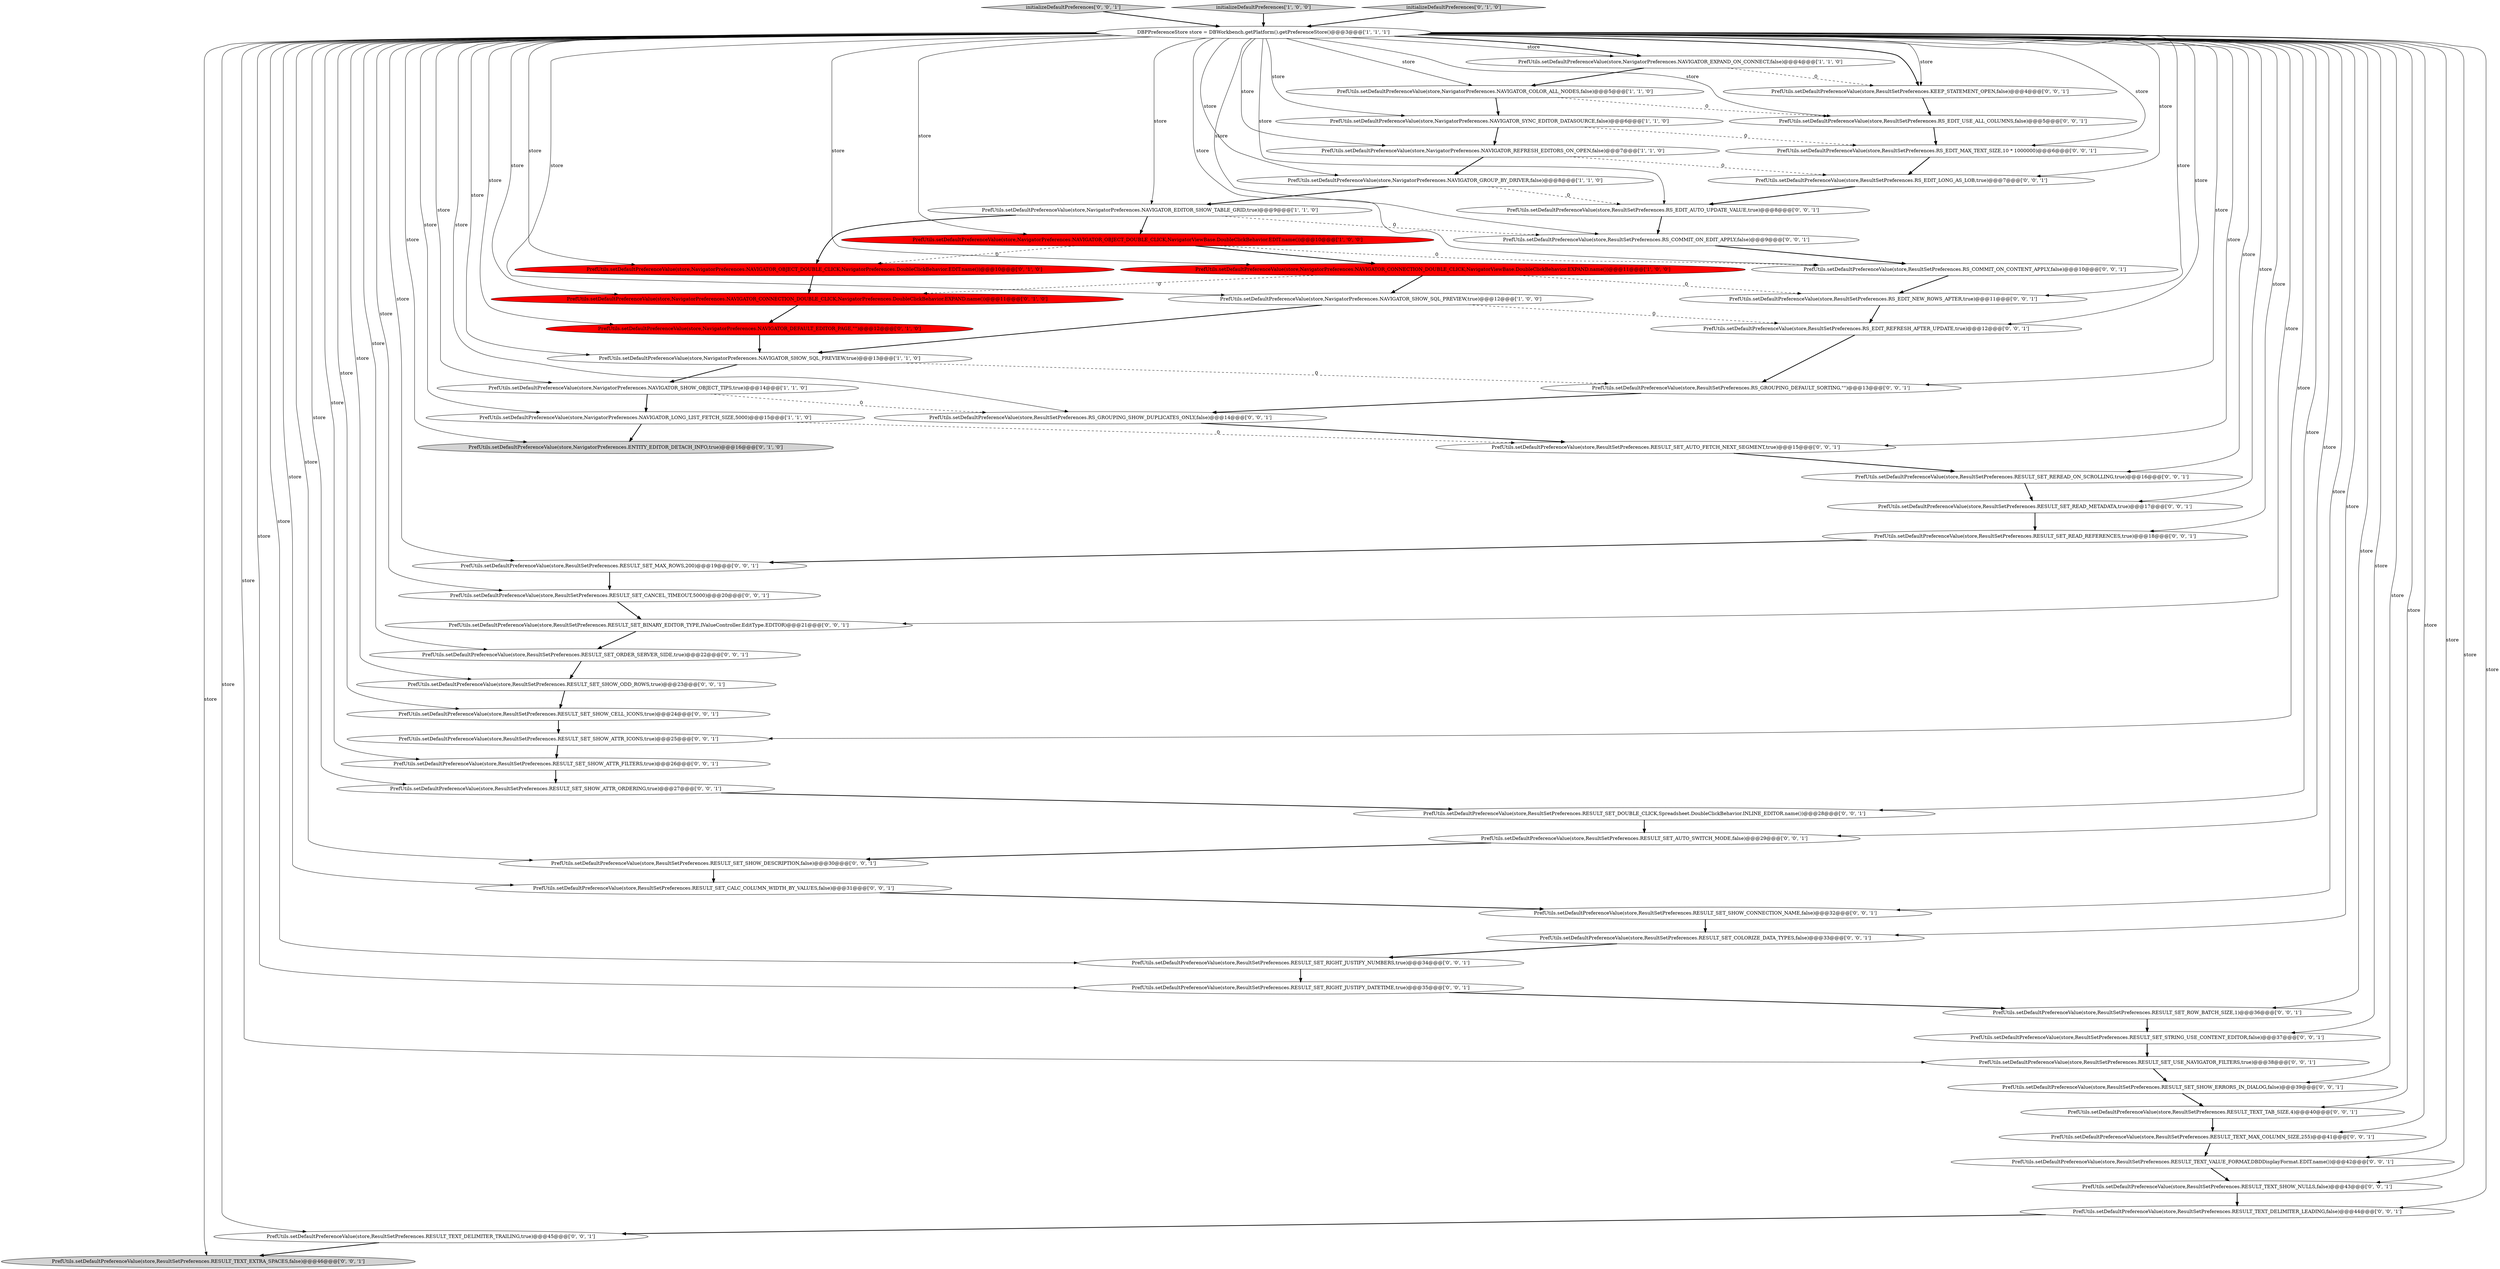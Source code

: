 digraph {
42 [style = filled, label = "PrefUtils.setDefaultPreferenceValue(store,ResultSetPreferences.RESULT_SET_RIGHT_JUSTIFY_NUMBERS,true)@@@34@@@['0', '0', '1']", fillcolor = white, shape = ellipse image = "AAA0AAABBB3BBB"];
2 [style = filled, label = "PrefUtils.setDefaultPreferenceValue(store,NavigatorPreferences.NAVIGATOR_GROUP_BY_DRIVER,false)@@@8@@@['1', '1', '0']", fillcolor = white, shape = ellipse image = "AAA0AAABBB1BBB"];
8 [style = filled, label = "DBPPreferenceStore store = DBWorkbench.getPlatform().getPreferenceStore()@@@3@@@['1', '1', '1']", fillcolor = white, shape = ellipse image = "AAA0AAABBB1BBB"];
27 [style = filled, label = "PrefUtils.setDefaultPreferenceValue(store,ResultSetPreferences.RESULT_TEXT_TAB_SIZE,4)@@@40@@@['0', '0', '1']", fillcolor = white, shape = ellipse image = "AAA0AAABBB3BBB"];
28 [style = filled, label = "PrefUtils.setDefaultPreferenceValue(store,ResultSetPreferences.RS_EDIT_REFRESH_AFTER_UPDATE,true)@@@12@@@['0', '0', '1']", fillcolor = white, shape = ellipse image = "AAA0AAABBB3BBB"];
35 [style = filled, label = "PrefUtils.setDefaultPreferenceValue(store,ResultSetPreferences.RS_GROUPING_DEFAULT_SORTING,\"\")@@@13@@@['0', '0', '1']", fillcolor = white, shape = ellipse image = "AAA0AAABBB3BBB"];
55 [style = filled, label = "initializeDefaultPreferences['0', '0', '1']", fillcolor = lightgray, shape = diamond image = "AAA0AAABBB3BBB"];
38 [style = filled, label = "PrefUtils.setDefaultPreferenceValue(store,ResultSetPreferences.RESULT_SET_COLORIZE_DATA_TYPES,false)@@@33@@@['0', '0', '1']", fillcolor = white, shape = ellipse image = "AAA0AAABBB3BBB"];
22 [style = filled, label = "PrefUtils.setDefaultPreferenceValue(store,ResultSetPreferences.RS_GROUPING_SHOW_DUPLICATES_ONLY,false)@@@14@@@['0', '0', '1']", fillcolor = white, shape = ellipse image = "AAA0AAABBB3BBB"];
9 [style = filled, label = "PrefUtils.setDefaultPreferenceValue(store,NavigatorPreferences.NAVIGATOR_SYNC_EDITOR_DATASOURCE,false)@@@6@@@['1', '1', '0']", fillcolor = white, shape = ellipse image = "AAA0AAABBB1BBB"];
20 [style = filled, label = "PrefUtils.setDefaultPreferenceValue(store,ResultSetPreferences.RESULT_SET_READ_METADATA,true)@@@17@@@['0', '0', '1']", fillcolor = white, shape = ellipse image = "AAA0AAABBB3BBB"];
41 [style = filled, label = "PrefUtils.setDefaultPreferenceValue(store,ResultSetPreferences.RESULT_SET_SHOW_ATTR_ORDERING,true)@@@27@@@['0', '0', '1']", fillcolor = white, shape = ellipse image = "AAA0AAABBB3BBB"];
34 [style = filled, label = "PrefUtils.setDefaultPreferenceValue(store,ResultSetPreferences.RESULT_SET_SHOW_ATTR_FILTERS,true)@@@26@@@['0', '0', '1']", fillcolor = white, shape = ellipse image = "AAA0AAABBB3BBB"];
31 [style = filled, label = "PrefUtils.setDefaultPreferenceValue(store,ResultSetPreferences.RESULT_TEXT_VALUE_FORMAT,DBDDisplayFormat.EDIT.name())@@@42@@@['0', '0', '1']", fillcolor = white, shape = ellipse image = "AAA0AAABBB3BBB"];
45 [style = filled, label = "PrefUtils.setDefaultPreferenceValue(store,ResultSetPreferences.RS_EDIT_MAX_TEXT_SIZE,10 * 1000000)@@@6@@@['0', '0', '1']", fillcolor = white, shape = ellipse image = "AAA0AAABBB3BBB"];
46 [style = filled, label = "PrefUtils.setDefaultPreferenceValue(store,ResultSetPreferences.RESULT_SET_CANCEL_TIMEOUT,5000)@@@20@@@['0', '0', '1']", fillcolor = white, shape = ellipse image = "AAA0AAABBB3BBB"];
17 [style = filled, label = "PrefUtils.setDefaultPreferenceValue(store,NavigatorPreferences.ENTITY_EDITOR_DETACH_INFO,true)@@@16@@@['0', '1', '0']", fillcolor = lightgray, shape = ellipse image = "AAA0AAABBB2BBB"];
4 [style = filled, label = "PrefUtils.setDefaultPreferenceValue(store,NavigatorPreferences.NAVIGATOR_COLOR_ALL_NODES,false)@@@5@@@['1', '1', '0']", fillcolor = white, shape = ellipse image = "AAA0AAABBB1BBB"];
32 [style = filled, label = "PrefUtils.setDefaultPreferenceValue(store,ResultSetPreferences.RESULT_SET_SHOW_CONNECTION_NAME,false)@@@32@@@['0', '0', '1']", fillcolor = white, shape = ellipse image = "AAA0AAABBB3BBB"];
5 [style = filled, label = "PrefUtils.setDefaultPreferenceValue(store,NavigatorPreferences.NAVIGATOR_OBJECT_DOUBLE_CLICK,NavigatorViewBase.DoubleClickBehavior.EDIT.name())@@@10@@@['1', '0', '0']", fillcolor = red, shape = ellipse image = "AAA1AAABBB1BBB"];
11 [style = filled, label = "PrefUtils.setDefaultPreferenceValue(store,NavigatorPreferences.NAVIGATOR_SHOW_SQL_PREVIEW,true)@@@12@@@['1', '0', '0']", fillcolor = white, shape = ellipse image = "AAA0AAABBB1BBB"];
59 [style = filled, label = "PrefUtils.setDefaultPreferenceValue(store,ResultSetPreferences.KEEP_STATEMENT_OPEN,false)@@@4@@@['0', '0', '1']", fillcolor = white, shape = ellipse image = "AAA0AAABBB3BBB"];
61 [style = filled, label = "PrefUtils.setDefaultPreferenceValue(store,ResultSetPreferences.RESULT_SET_SHOW_DESCRIPTION,false)@@@30@@@['0', '0', '1']", fillcolor = white, shape = ellipse image = "AAA0AAABBB3BBB"];
58 [style = filled, label = "PrefUtils.setDefaultPreferenceValue(store,ResultSetPreferences.RESULT_SET_STRING_USE_CONTENT_EDITOR,false)@@@37@@@['0', '0', '1']", fillcolor = white, shape = ellipse image = "AAA0AAABBB3BBB"];
1 [style = filled, label = "PrefUtils.setDefaultPreferenceValue(store,NavigatorPreferences.NAVIGATOR_LONG_LIST_FETCH_SIZE,5000)@@@15@@@['1', '1', '0']", fillcolor = white, shape = ellipse image = "AAA0AAABBB1BBB"];
24 [style = filled, label = "PrefUtils.setDefaultPreferenceValue(store,ResultSetPreferences.RS_EDIT_NEW_ROWS_AFTER,true)@@@11@@@['0', '0', '1']", fillcolor = white, shape = ellipse image = "AAA0AAABBB3BBB"];
50 [style = filled, label = "PrefUtils.setDefaultPreferenceValue(store,ResultSetPreferences.RESULT_SET_SHOW_ATTR_ICONS,true)@@@25@@@['0', '0', '1']", fillcolor = white, shape = ellipse image = "AAA0AAABBB3BBB"];
57 [style = filled, label = "PrefUtils.setDefaultPreferenceValue(store,ResultSetPreferences.RESULT_SET_ROW_BATCH_SIZE,1)@@@36@@@['0', '0', '1']", fillcolor = white, shape = ellipse image = "AAA0AAABBB3BBB"];
62 [style = filled, label = "PrefUtils.setDefaultPreferenceValue(store,ResultSetPreferences.RESULT_SET_AUTO_SWITCH_MODE,false)@@@29@@@['0', '0', '1']", fillcolor = white, shape = ellipse image = "AAA0AAABBB3BBB"];
6 [style = filled, label = "PrefUtils.setDefaultPreferenceValue(store,NavigatorPreferences.NAVIGATOR_REFRESH_EDITORS_ON_OPEN,false)@@@7@@@['1', '1', '0']", fillcolor = white, shape = ellipse image = "AAA0AAABBB1BBB"];
37 [style = filled, label = "PrefUtils.setDefaultPreferenceValue(store,ResultSetPreferences.RESULT_TEXT_EXTRA_SPACES,false)@@@46@@@['0', '0', '1']", fillcolor = lightgray, shape = ellipse image = "AAA0AAABBB3BBB"];
3 [style = filled, label = "PrefUtils.setDefaultPreferenceValue(store,NavigatorPreferences.NAVIGATOR_EXPAND_ON_CONNECT,false)@@@4@@@['1', '1', '0']", fillcolor = white, shape = ellipse image = "AAA0AAABBB1BBB"];
14 [style = filled, label = "PrefUtils.setDefaultPreferenceValue(store,NavigatorPreferences.NAVIGATOR_DEFAULT_EDITOR_PAGE,\"\")@@@12@@@['0', '1', '0']", fillcolor = red, shape = ellipse image = "AAA1AAABBB2BBB"];
44 [style = filled, label = "PrefUtils.setDefaultPreferenceValue(store,ResultSetPreferences.RESULT_SET_SHOW_ODD_ROWS,true)@@@23@@@['0', '0', '1']", fillcolor = white, shape = ellipse image = "AAA0AAABBB3BBB"];
49 [style = filled, label = "PrefUtils.setDefaultPreferenceValue(store,ResultSetPreferences.RS_COMMIT_ON_EDIT_APPLY,false)@@@9@@@['0', '0', '1']", fillcolor = white, shape = ellipse image = "AAA0AAABBB3BBB"];
21 [style = filled, label = "PrefUtils.setDefaultPreferenceValue(store,ResultSetPreferences.RS_EDIT_AUTO_UPDATE_VALUE,true)@@@8@@@['0', '0', '1']", fillcolor = white, shape = ellipse image = "AAA0AAABBB3BBB"];
13 [style = filled, label = "PrefUtils.setDefaultPreferenceValue(store,NavigatorPreferences.NAVIGATOR_CONNECTION_DOUBLE_CLICK,NavigatorViewBase.DoubleClickBehavior.EXPAND.name())@@@11@@@['1', '0', '0']", fillcolor = red, shape = ellipse image = "AAA1AAABBB1BBB"];
18 [style = filled, label = "PrefUtils.setDefaultPreferenceValue(store,NavigatorPreferences.NAVIGATOR_CONNECTION_DOUBLE_CLICK,NavigatorPreferences.DoubleClickBehavior.EXPAND.name())@@@11@@@['0', '1', '0']", fillcolor = red, shape = ellipse image = "AAA1AAABBB2BBB"];
39 [style = filled, label = "PrefUtils.setDefaultPreferenceValue(store,ResultSetPreferences.RESULT_TEXT_DELIMITER_LEADING,false)@@@44@@@['0', '0', '1']", fillcolor = white, shape = ellipse image = "AAA0AAABBB3BBB"];
43 [style = filled, label = "PrefUtils.setDefaultPreferenceValue(store,ResultSetPreferences.RESULT_SET_USE_NAVIGATOR_FILTERS,true)@@@38@@@['0', '0', '1']", fillcolor = white, shape = ellipse image = "AAA0AAABBB3BBB"];
10 [style = filled, label = "PrefUtils.setDefaultPreferenceValue(store,NavigatorPreferences.NAVIGATOR_SHOW_SQL_PREVIEW,true)@@@13@@@['1', '1', '0']", fillcolor = white, shape = ellipse image = "AAA0AAABBB1BBB"];
60 [style = filled, label = "PrefUtils.setDefaultPreferenceValue(store,ResultSetPreferences.RESULT_SET_BINARY_EDITOR_TYPE,IValueController.EditType.EDITOR)@@@21@@@['0', '0', '1']", fillcolor = white, shape = ellipse image = "AAA0AAABBB3BBB"];
0 [style = filled, label = "PrefUtils.setDefaultPreferenceValue(store,NavigatorPreferences.NAVIGATOR_SHOW_OBJECT_TIPS,true)@@@14@@@['1', '1', '0']", fillcolor = white, shape = ellipse image = "AAA0AAABBB1BBB"];
12 [style = filled, label = "initializeDefaultPreferences['1', '0', '0']", fillcolor = lightgray, shape = diamond image = "AAA0AAABBB1BBB"];
56 [style = filled, label = "PrefUtils.setDefaultPreferenceValue(store,ResultSetPreferences.RESULT_SET_DOUBLE_CLICK,Spreadsheet.DoubleClickBehavior.INLINE_EDITOR.name())@@@28@@@['0', '0', '1']", fillcolor = white, shape = ellipse image = "AAA0AAABBB3BBB"];
33 [style = filled, label = "PrefUtils.setDefaultPreferenceValue(store,ResultSetPreferences.RESULT_TEXT_SHOW_NULLS,false)@@@43@@@['0', '0', '1']", fillcolor = white, shape = ellipse image = "AAA0AAABBB3BBB"];
15 [style = filled, label = "initializeDefaultPreferences['0', '1', '0']", fillcolor = lightgray, shape = diamond image = "AAA0AAABBB2BBB"];
51 [style = filled, label = "PrefUtils.setDefaultPreferenceValue(store,ResultSetPreferences.RESULT_SET_CALC_COLUMN_WIDTH_BY_VALUES,false)@@@31@@@['0', '0', '1']", fillcolor = white, shape = ellipse image = "AAA0AAABBB3BBB"];
25 [style = filled, label = "PrefUtils.setDefaultPreferenceValue(store,ResultSetPreferences.RS_COMMIT_ON_CONTENT_APPLY,false)@@@10@@@['0', '0', '1']", fillcolor = white, shape = ellipse image = "AAA0AAABBB3BBB"];
53 [style = filled, label = "PrefUtils.setDefaultPreferenceValue(store,ResultSetPreferences.RESULT_SET_RIGHT_JUSTIFY_DATETIME,true)@@@35@@@['0', '0', '1']", fillcolor = white, shape = ellipse image = "AAA0AAABBB3BBB"];
52 [style = filled, label = "PrefUtils.setDefaultPreferenceValue(store,ResultSetPreferences.RESULT_TEXT_DELIMITER_TRAILING,true)@@@45@@@['0', '0', '1']", fillcolor = white, shape = ellipse image = "AAA0AAABBB3BBB"];
47 [style = filled, label = "PrefUtils.setDefaultPreferenceValue(store,ResultSetPreferences.RESULT_SET_SHOW_CELL_ICONS,true)@@@24@@@['0', '0', '1']", fillcolor = white, shape = ellipse image = "AAA0AAABBB3BBB"];
16 [style = filled, label = "PrefUtils.setDefaultPreferenceValue(store,NavigatorPreferences.NAVIGATOR_OBJECT_DOUBLE_CLICK,NavigatorPreferences.DoubleClickBehavior.EDIT.name())@@@10@@@['0', '1', '0']", fillcolor = red, shape = ellipse image = "AAA1AAABBB2BBB"];
40 [style = filled, label = "PrefUtils.setDefaultPreferenceValue(store,ResultSetPreferences.RS_EDIT_LONG_AS_LOB,true)@@@7@@@['0', '0', '1']", fillcolor = white, shape = ellipse image = "AAA0AAABBB3BBB"];
29 [style = filled, label = "PrefUtils.setDefaultPreferenceValue(store,ResultSetPreferences.RESULT_SET_READ_REFERENCES,true)@@@18@@@['0', '0', '1']", fillcolor = white, shape = ellipse image = "AAA0AAABBB3BBB"];
23 [style = filled, label = "PrefUtils.setDefaultPreferenceValue(store,ResultSetPreferences.RS_EDIT_USE_ALL_COLUMNS,false)@@@5@@@['0', '0', '1']", fillcolor = white, shape = ellipse image = "AAA0AAABBB3BBB"];
54 [style = filled, label = "PrefUtils.setDefaultPreferenceValue(store,ResultSetPreferences.RESULT_TEXT_MAX_COLUMN_SIZE,255)@@@41@@@['0', '0', '1']", fillcolor = white, shape = ellipse image = "AAA0AAABBB3BBB"];
7 [style = filled, label = "PrefUtils.setDefaultPreferenceValue(store,NavigatorPreferences.NAVIGATOR_EDITOR_SHOW_TABLE_GRID,true)@@@9@@@['1', '1', '0']", fillcolor = white, shape = ellipse image = "AAA0AAABBB1BBB"];
26 [style = filled, label = "PrefUtils.setDefaultPreferenceValue(store,ResultSetPreferences.RESULT_SET_AUTO_FETCH_NEXT_SEGMENT,true)@@@15@@@['0', '0', '1']", fillcolor = white, shape = ellipse image = "AAA0AAABBB3BBB"];
48 [style = filled, label = "PrefUtils.setDefaultPreferenceValue(store,ResultSetPreferences.RESULT_SET_SHOW_ERRORS_IN_DIALOG,false)@@@39@@@['0', '0', '1']", fillcolor = white, shape = ellipse image = "AAA0AAABBB3BBB"];
36 [style = filled, label = "PrefUtils.setDefaultPreferenceValue(store,ResultSetPreferences.RESULT_SET_ORDER_SERVER_SIDE,true)@@@22@@@['0', '0', '1']", fillcolor = white, shape = ellipse image = "AAA0AAABBB3BBB"];
30 [style = filled, label = "PrefUtils.setDefaultPreferenceValue(store,ResultSetPreferences.RESULT_SET_MAX_ROWS,200)@@@19@@@['0', '0', '1']", fillcolor = white, shape = ellipse image = "AAA0AAABBB3BBB"];
19 [style = filled, label = "PrefUtils.setDefaultPreferenceValue(store,ResultSetPreferences.RESULT_SET_REREAD_ON_SCROLLING,true)@@@16@@@['0', '0', '1']", fillcolor = white, shape = ellipse image = "AAA0AAABBB3BBB"];
8->38 [style = solid, label="store"];
8->31 [style = solid, label="store"];
8->5 [style = solid, label="store"];
23->45 [style = bold, label=""];
29->30 [style = bold, label=""];
8->21 [style = solid, label="store"];
8->59 [style = solid, label="store"];
8->11 [style = solid, label="store"];
62->61 [style = bold, label=""];
7->49 [style = dashed, label="0"];
8->45 [style = solid, label="store"];
8->1 [style = solid, label="store"];
8->25 [style = solid, label="store"];
5->25 [style = dashed, label="0"];
57->58 [style = bold, label=""];
8->43 [style = solid, label="store"];
38->42 [style = bold, label=""];
3->4 [style = bold, label=""];
48->27 [style = bold, label=""];
51->32 [style = bold, label=""];
9->6 [style = bold, label=""];
13->24 [style = dashed, label="0"];
30->46 [style = bold, label=""];
8->2 [style = solid, label="store"];
7->16 [style = bold, label=""];
8->44 [style = solid, label="store"];
8->28 [style = solid, label="store"];
8->23 [style = solid, label="store"];
13->18 [style = dashed, label="0"];
44->47 [style = bold, label=""];
4->23 [style = dashed, label="0"];
8->40 [style = solid, label="store"];
8->39 [style = solid, label="store"];
24->28 [style = bold, label=""];
36->44 [style = bold, label=""];
8->10 [style = solid, label="store"];
8->22 [style = solid, label="store"];
8->24 [style = solid, label="store"];
19->20 [style = bold, label=""];
52->37 [style = bold, label=""];
8->26 [style = solid, label="store"];
14->10 [style = bold, label=""];
56->62 [style = bold, label=""];
8->16 [style = solid, label="store"];
9->45 [style = dashed, label="0"];
8->53 [style = solid, label="store"];
13->11 [style = bold, label=""];
8->29 [style = solid, label="store"];
1->17 [style = bold, label=""];
8->32 [style = solid, label="store"];
6->2 [style = bold, label=""];
46->60 [style = bold, label=""];
25->24 [style = bold, label=""];
49->25 [style = bold, label=""];
28->35 [style = bold, label=""];
7->5 [style = bold, label=""];
39->52 [style = bold, label=""];
8->3 [style = solid, label="store"];
8->18 [style = solid, label="store"];
2->21 [style = dashed, label="0"];
8->56 [style = solid, label="store"];
8->20 [style = solid, label="store"];
31->33 [style = bold, label=""];
10->0 [style = bold, label=""];
8->35 [style = solid, label="store"];
27->54 [style = bold, label=""];
8->46 [style = solid, label="store"];
10->35 [style = dashed, label="0"];
40->21 [style = bold, label=""];
50->34 [style = bold, label=""];
4->9 [style = bold, label=""];
8->57 [style = solid, label="store"];
22->26 [style = bold, label=""];
16->18 [style = bold, label=""];
58->43 [style = bold, label=""];
8->27 [style = solid, label="store"];
1->26 [style = dashed, label="0"];
8->3 [style = bold, label=""];
8->50 [style = solid, label="store"];
8->52 [style = solid, label="store"];
8->59 [style = bold, label=""];
8->6 [style = solid, label="store"];
6->40 [style = dashed, label="0"];
26->19 [style = bold, label=""];
8->42 [style = solid, label="store"];
8->14 [style = solid, label="store"];
8->58 [style = solid, label="store"];
47->50 [style = bold, label=""];
8->61 [style = solid, label="store"];
5->16 [style = dashed, label="0"];
8->9 [style = solid, label="store"];
8->19 [style = solid, label="store"];
11->10 [style = bold, label=""];
12->8 [style = bold, label=""];
0->1 [style = bold, label=""];
5->13 [style = bold, label=""];
60->36 [style = bold, label=""];
8->17 [style = solid, label="store"];
21->49 [style = bold, label=""];
15->8 [style = bold, label=""];
45->40 [style = bold, label=""];
61->51 [style = bold, label=""];
8->36 [style = solid, label="store"];
8->30 [style = solid, label="store"];
8->37 [style = solid, label="store"];
8->47 [style = solid, label="store"];
8->54 [style = solid, label="store"];
20->29 [style = bold, label=""];
53->57 [style = bold, label=""];
59->23 [style = bold, label=""];
35->22 [style = bold, label=""];
43->48 [style = bold, label=""];
3->59 [style = dashed, label="0"];
8->48 [style = solid, label="store"];
41->56 [style = bold, label=""];
8->49 [style = solid, label="store"];
34->41 [style = bold, label=""];
8->33 [style = solid, label="store"];
0->22 [style = dashed, label="0"];
8->41 [style = solid, label="store"];
8->62 [style = solid, label="store"];
8->13 [style = solid, label="store"];
8->60 [style = solid, label="store"];
32->38 [style = bold, label=""];
11->28 [style = dashed, label="0"];
8->51 [style = solid, label="store"];
33->39 [style = bold, label=""];
54->31 [style = bold, label=""];
8->7 [style = solid, label="store"];
8->4 [style = solid, label="store"];
2->7 [style = bold, label=""];
8->34 [style = solid, label="store"];
18->14 [style = bold, label=""];
42->53 [style = bold, label=""];
55->8 [style = bold, label=""];
8->0 [style = solid, label="store"];
}
